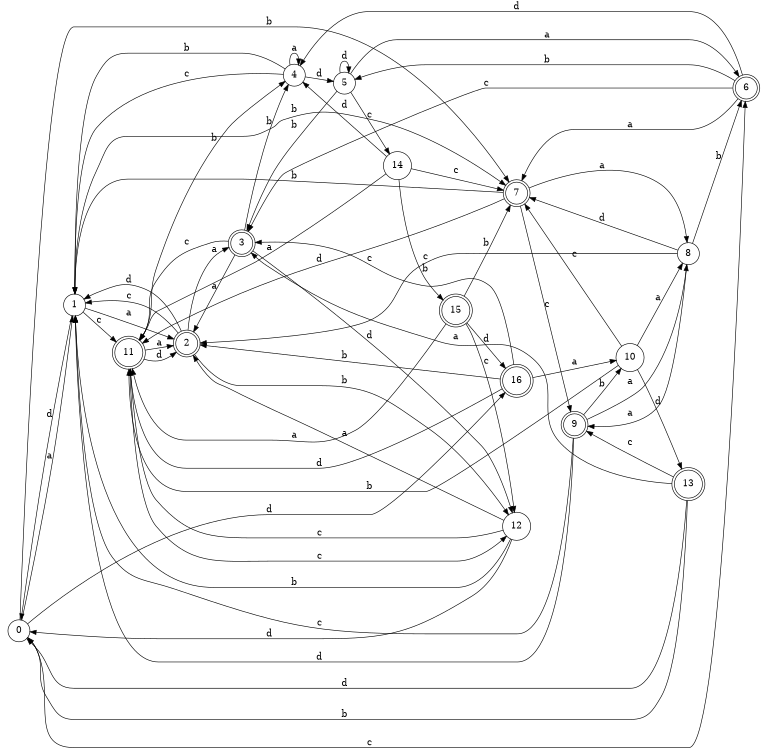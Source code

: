 digraph n14_1 {
__start0 [label="" shape="none"];

rankdir=LR;
size="8,5";

s0 [style="filled", color="black", fillcolor="white" shape="circle", label="0"];
s1 [style="filled", color="black", fillcolor="white" shape="circle", label="1"];
s2 [style="rounded,filled", color="black", fillcolor="white" shape="doublecircle", label="2"];
s3 [style="rounded,filled", color="black", fillcolor="white" shape="doublecircle", label="3"];
s4 [style="filled", color="black", fillcolor="white" shape="circle", label="4"];
s5 [style="filled", color="black", fillcolor="white" shape="circle", label="5"];
s6 [style="rounded,filled", color="black", fillcolor="white" shape="doublecircle", label="6"];
s7 [style="rounded,filled", color="black", fillcolor="white" shape="doublecircle", label="7"];
s8 [style="filled", color="black", fillcolor="white" shape="circle", label="8"];
s9 [style="rounded,filled", color="black", fillcolor="white" shape="doublecircle", label="9"];
s10 [style="filled", color="black", fillcolor="white" shape="circle", label="10"];
s11 [style="rounded,filled", color="black", fillcolor="white" shape="doublecircle", label="11"];
s12 [style="filled", color="black", fillcolor="white" shape="circle", label="12"];
s13 [style="rounded,filled", color="black", fillcolor="white" shape="doublecircle", label="13"];
s14 [style="filled", color="black", fillcolor="white" shape="circle", label="14"];
s15 [style="rounded,filled", color="black", fillcolor="white" shape="doublecircle", label="15"];
s16 [style="rounded,filled", color="black", fillcolor="white" shape="doublecircle", label="16"];
s0 -> s1 [label="a"];
s0 -> s7 [label="b"];
s0 -> s6 [label="c"];
s0 -> s16 [label="d"];
s1 -> s2 [label="a"];
s1 -> s7 [label="b"];
s1 -> s11 [label="c"];
s1 -> s0 [label="d"];
s2 -> s3 [label="a"];
s2 -> s12 [label="b"];
s2 -> s1 [label="c"];
s2 -> s1 [label="d"];
s3 -> s2 [label="a"];
s3 -> s4 [label="b"];
s3 -> s11 [label="c"];
s3 -> s12 [label="d"];
s4 -> s4 [label="a"];
s4 -> s1 [label="b"];
s4 -> s1 [label="c"];
s4 -> s5 [label="d"];
s5 -> s6 [label="a"];
s5 -> s3 [label="b"];
s5 -> s14 [label="c"];
s5 -> s5 [label="d"];
s6 -> s7 [label="a"];
s6 -> s5 [label="b"];
s6 -> s3 [label="c"];
s6 -> s4 [label="d"];
s7 -> s8 [label="a"];
s7 -> s1 [label="b"];
s7 -> s9 [label="c"];
s7 -> s11 [label="d"];
s8 -> s9 [label="a"];
s8 -> s6 [label="b"];
s8 -> s2 [label="c"];
s8 -> s7 [label="d"];
s9 -> s8 [label="a"];
s9 -> s10 [label="b"];
s9 -> s1 [label="c"];
s9 -> s1 [label="d"];
s10 -> s8 [label="a"];
s10 -> s11 [label="b"];
s10 -> s7 [label="c"];
s10 -> s13 [label="d"];
s11 -> s2 [label="a"];
s11 -> s4 [label="b"];
s11 -> s12 [label="c"];
s11 -> s2 [label="d"];
s12 -> s2 [label="a"];
s12 -> s1 [label="b"];
s12 -> s11 [label="c"];
s12 -> s0 [label="d"];
s13 -> s3 [label="a"];
s13 -> s0 [label="b"];
s13 -> s9 [label="c"];
s13 -> s0 [label="d"];
s14 -> s11 [label="a"];
s14 -> s15 [label="b"];
s14 -> s7 [label="c"];
s14 -> s4 [label="d"];
s15 -> s11 [label="a"];
s15 -> s7 [label="b"];
s15 -> s12 [label="c"];
s15 -> s16 [label="d"];
s16 -> s10 [label="a"];
s16 -> s2 [label="b"];
s16 -> s3 [label="c"];
s16 -> s11 [label="d"];

}